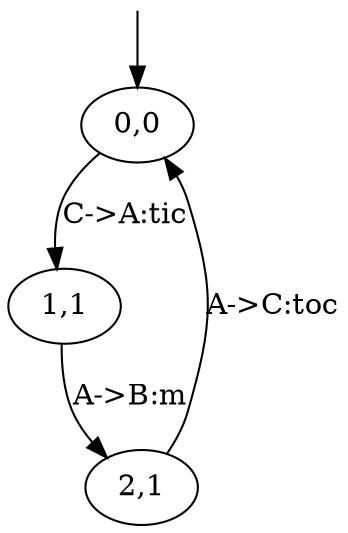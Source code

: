 digraph c1c2_sync {
	s0 [label="" height=0 shape=none width=0]
	s0 -> "0,0"
	"1,1" -> "2,1" [label="A->B:m"]
	"0,0" -> "1,1" [label="C->A:tic"]
	"2,1" -> "0,0" [label="A->C:toc"]
}
